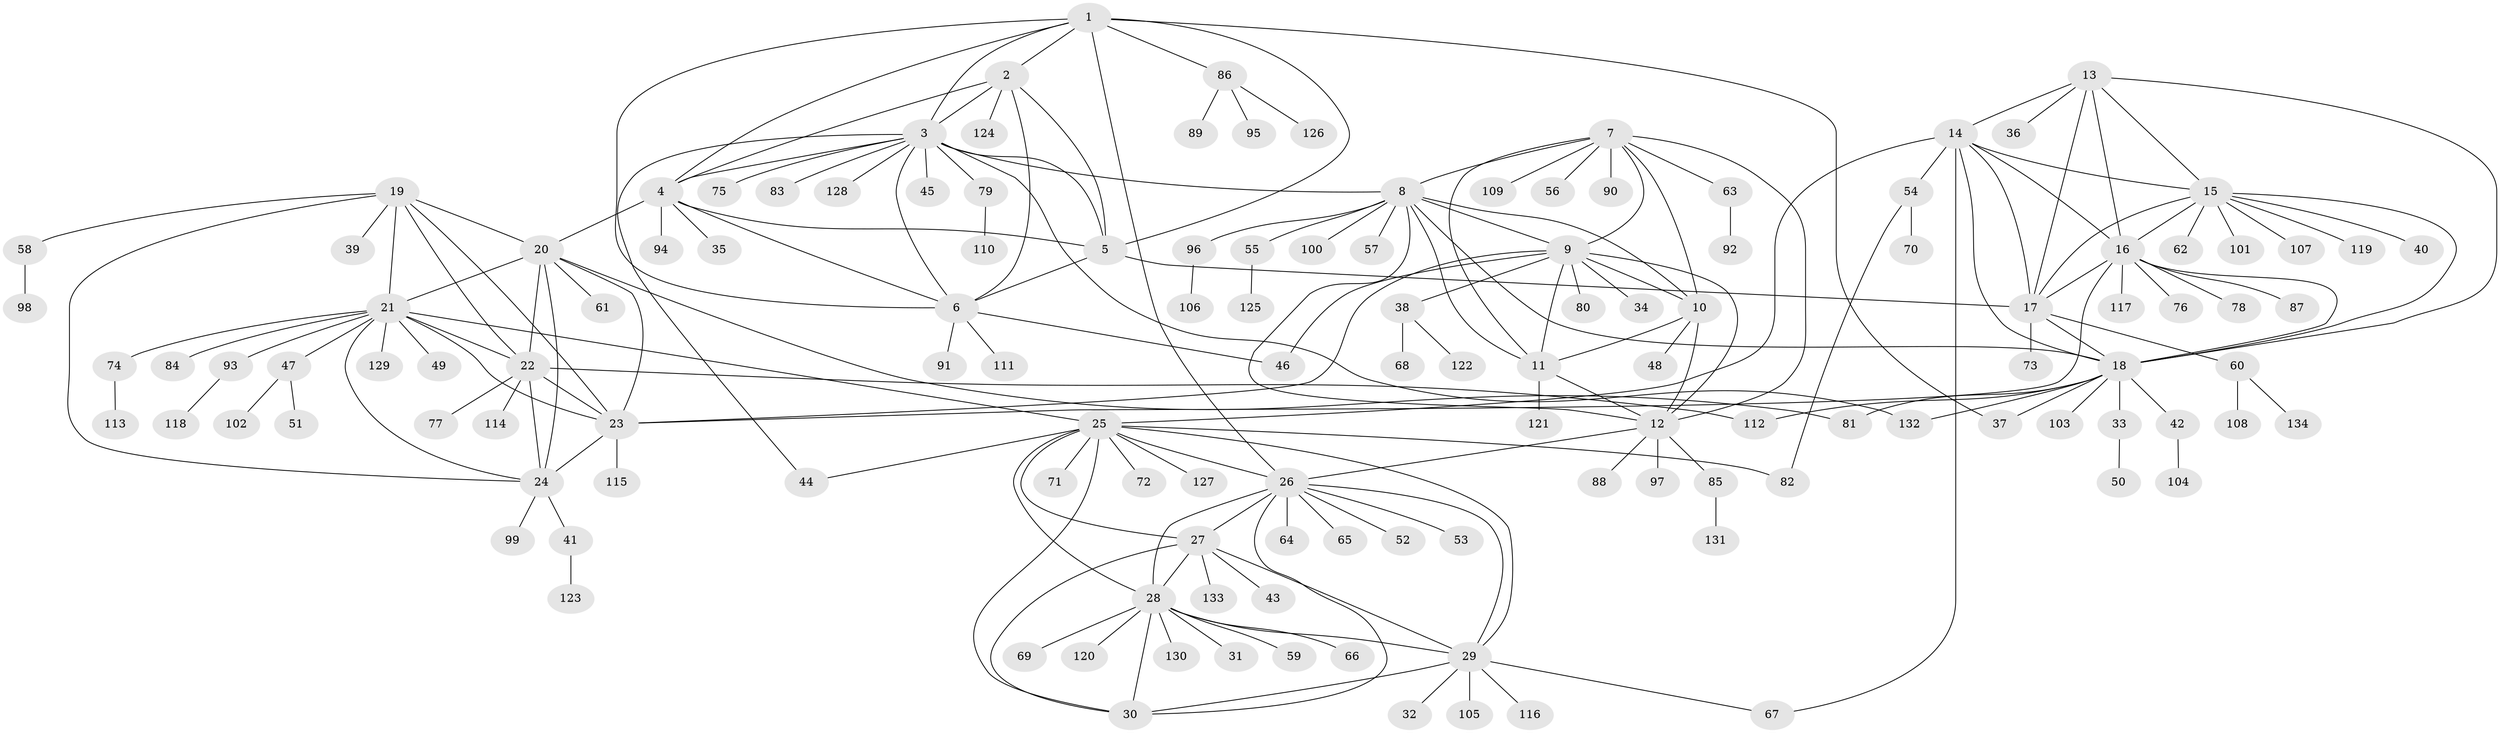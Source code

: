 // coarse degree distribution, {7: 0.06172839506172839, 2: 0.13580246913580246, 1: 0.5802469135802469, 9: 0.04938271604938271, 5: 0.024691358024691357, 8: 0.06172839506172839, 6: 0.04938271604938271, 3: 0.012345679012345678, 4: 0.012345679012345678, 11: 0.012345679012345678}
// Generated by graph-tools (version 1.1) at 2025/37/03/04/25 23:37:50]
// undirected, 134 vertices, 197 edges
graph export_dot {
  node [color=gray90,style=filled];
  1;
  2;
  3;
  4;
  5;
  6;
  7;
  8;
  9;
  10;
  11;
  12;
  13;
  14;
  15;
  16;
  17;
  18;
  19;
  20;
  21;
  22;
  23;
  24;
  25;
  26;
  27;
  28;
  29;
  30;
  31;
  32;
  33;
  34;
  35;
  36;
  37;
  38;
  39;
  40;
  41;
  42;
  43;
  44;
  45;
  46;
  47;
  48;
  49;
  50;
  51;
  52;
  53;
  54;
  55;
  56;
  57;
  58;
  59;
  60;
  61;
  62;
  63;
  64;
  65;
  66;
  67;
  68;
  69;
  70;
  71;
  72;
  73;
  74;
  75;
  76;
  77;
  78;
  79;
  80;
  81;
  82;
  83;
  84;
  85;
  86;
  87;
  88;
  89;
  90;
  91;
  92;
  93;
  94;
  95;
  96;
  97;
  98;
  99;
  100;
  101;
  102;
  103;
  104;
  105;
  106;
  107;
  108;
  109;
  110;
  111;
  112;
  113;
  114;
  115;
  116;
  117;
  118;
  119;
  120;
  121;
  122;
  123;
  124;
  125;
  126;
  127;
  128;
  129;
  130;
  131;
  132;
  133;
  134;
  1 -- 2;
  1 -- 3;
  1 -- 4;
  1 -- 5;
  1 -- 6;
  1 -- 26;
  1 -- 37;
  1 -- 86;
  2 -- 3;
  2 -- 4;
  2 -- 5;
  2 -- 6;
  2 -- 124;
  3 -- 4;
  3 -- 5;
  3 -- 6;
  3 -- 8;
  3 -- 44;
  3 -- 45;
  3 -- 75;
  3 -- 79;
  3 -- 83;
  3 -- 128;
  3 -- 132;
  4 -- 5;
  4 -- 6;
  4 -- 20;
  4 -- 35;
  4 -- 94;
  5 -- 6;
  5 -- 17;
  6 -- 46;
  6 -- 91;
  6 -- 111;
  7 -- 8;
  7 -- 9;
  7 -- 10;
  7 -- 11;
  7 -- 12;
  7 -- 56;
  7 -- 63;
  7 -- 90;
  7 -- 109;
  8 -- 9;
  8 -- 10;
  8 -- 11;
  8 -- 12;
  8 -- 18;
  8 -- 55;
  8 -- 57;
  8 -- 96;
  8 -- 100;
  9 -- 10;
  9 -- 11;
  9 -- 12;
  9 -- 23;
  9 -- 34;
  9 -- 38;
  9 -- 46;
  9 -- 80;
  10 -- 11;
  10 -- 12;
  10 -- 48;
  11 -- 12;
  11 -- 121;
  12 -- 26;
  12 -- 85;
  12 -- 88;
  12 -- 97;
  13 -- 14;
  13 -- 15;
  13 -- 16;
  13 -- 17;
  13 -- 18;
  13 -- 36;
  14 -- 15;
  14 -- 16;
  14 -- 17;
  14 -- 18;
  14 -- 25;
  14 -- 54;
  14 -- 67;
  15 -- 16;
  15 -- 17;
  15 -- 18;
  15 -- 40;
  15 -- 62;
  15 -- 101;
  15 -- 107;
  15 -- 119;
  16 -- 17;
  16 -- 18;
  16 -- 23;
  16 -- 76;
  16 -- 78;
  16 -- 87;
  16 -- 117;
  17 -- 18;
  17 -- 60;
  17 -- 73;
  18 -- 33;
  18 -- 37;
  18 -- 42;
  18 -- 81;
  18 -- 103;
  18 -- 112;
  18 -- 132;
  19 -- 20;
  19 -- 21;
  19 -- 22;
  19 -- 23;
  19 -- 24;
  19 -- 39;
  19 -- 58;
  20 -- 21;
  20 -- 22;
  20 -- 23;
  20 -- 24;
  20 -- 61;
  20 -- 81;
  21 -- 22;
  21 -- 23;
  21 -- 24;
  21 -- 25;
  21 -- 47;
  21 -- 49;
  21 -- 74;
  21 -- 84;
  21 -- 93;
  21 -- 129;
  22 -- 23;
  22 -- 24;
  22 -- 77;
  22 -- 112;
  22 -- 114;
  23 -- 24;
  23 -- 115;
  24 -- 41;
  24 -- 99;
  25 -- 26;
  25 -- 27;
  25 -- 28;
  25 -- 29;
  25 -- 30;
  25 -- 44;
  25 -- 71;
  25 -- 72;
  25 -- 82;
  25 -- 127;
  26 -- 27;
  26 -- 28;
  26 -- 29;
  26 -- 30;
  26 -- 52;
  26 -- 53;
  26 -- 64;
  26 -- 65;
  27 -- 28;
  27 -- 29;
  27 -- 30;
  27 -- 43;
  27 -- 133;
  28 -- 29;
  28 -- 30;
  28 -- 31;
  28 -- 59;
  28 -- 66;
  28 -- 69;
  28 -- 120;
  28 -- 130;
  29 -- 30;
  29 -- 32;
  29 -- 67;
  29 -- 105;
  29 -- 116;
  33 -- 50;
  38 -- 68;
  38 -- 122;
  41 -- 123;
  42 -- 104;
  47 -- 51;
  47 -- 102;
  54 -- 70;
  54 -- 82;
  55 -- 125;
  58 -- 98;
  60 -- 108;
  60 -- 134;
  63 -- 92;
  74 -- 113;
  79 -- 110;
  85 -- 131;
  86 -- 89;
  86 -- 95;
  86 -- 126;
  93 -- 118;
  96 -- 106;
}
